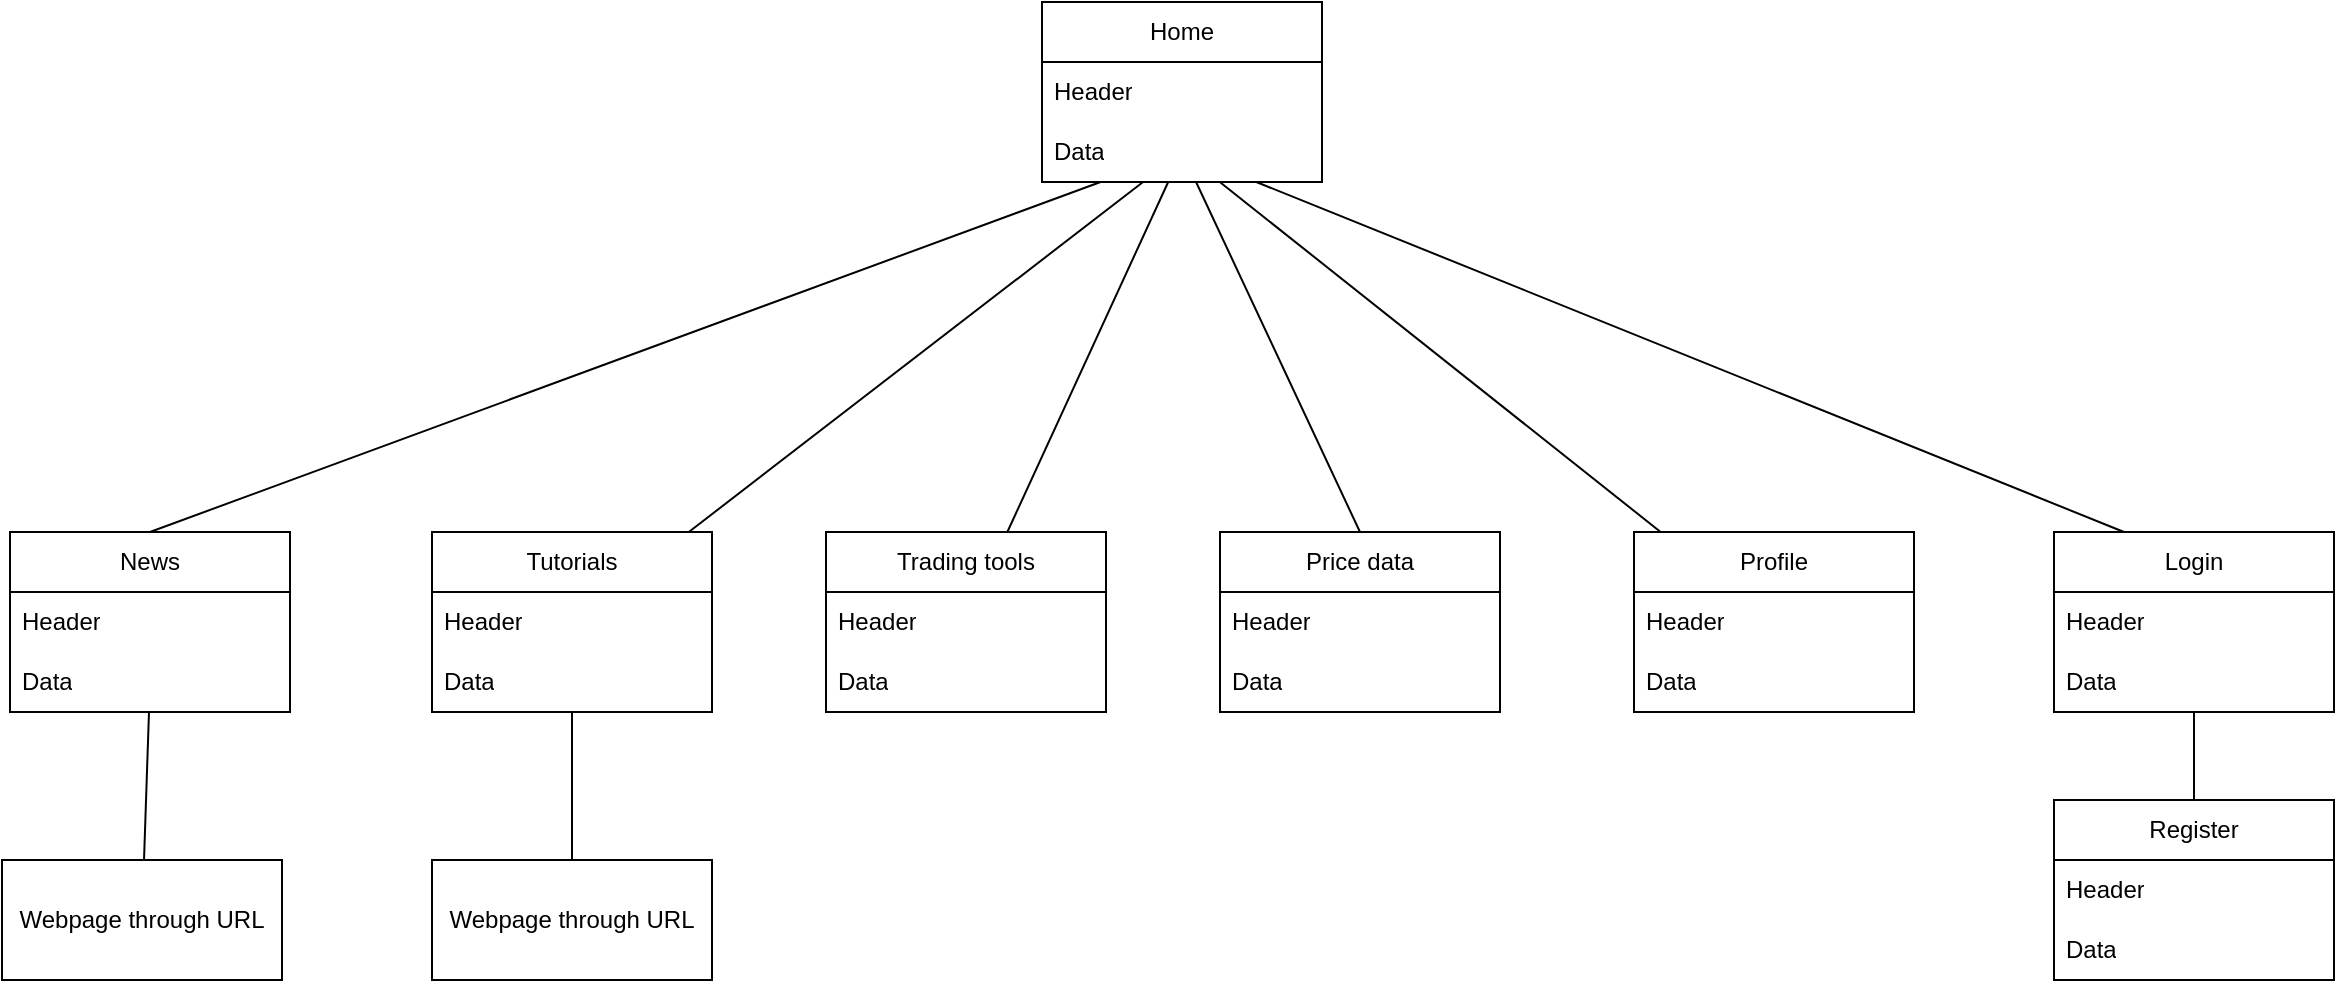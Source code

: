<mxfile version="24.8.0">
  <diagram name="Page-1" id="2c0d36ab-eaac-3732-788b-9136903baeff">
    <mxGraphModel dx="2020" dy="1141" grid="0" gridSize="10" guides="1" tooltips="1" connect="1" arrows="1" fold="1" page="1" pageScale="1.5" pageWidth="1169" pageHeight="827" background="none" math="0" shadow="0">
      <root>
        <mxCell id="0" />
        <mxCell id="1" parent="0" />
        <mxCell id="m6vJyzgIwQEb5SdXTinM-123" value="Home" style="swimlane;fontStyle=0;childLayout=stackLayout;horizontal=1;startSize=30;horizontalStack=0;resizeParent=1;resizeParentMax=0;resizeLast=0;collapsible=1;marginBottom=0;whiteSpace=wrap;html=1;" vertex="1" parent="1">
          <mxGeometry x="888" y="191" width="140" height="90" as="geometry" />
        </mxCell>
        <mxCell id="m6vJyzgIwQEb5SdXTinM-124" value="Header" style="text;strokeColor=none;fillColor=none;align=left;verticalAlign=middle;spacingLeft=4;spacingRight=4;overflow=hidden;points=[[0,0.5],[1,0.5]];portConstraint=eastwest;rotatable=0;whiteSpace=wrap;html=1;" vertex="1" parent="m6vJyzgIwQEb5SdXTinM-123">
          <mxGeometry y="30" width="140" height="30" as="geometry" />
        </mxCell>
        <mxCell id="m6vJyzgIwQEb5SdXTinM-125" value="Data" style="text;strokeColor=none;fillColor=none;align=left;verticalAlign=middle;spacingLeft=4;spacingRight=4;overflow=hidden;points=[[0,0.5],[1,0.5]];portConstraint=eastwest;rotatable=0;whiteSpace=wrap;html=1;" vertex="1" parent="m6vJyzgIwQEb5SdXTinM-123">
          <mxGeometry y="60" width="140" height="30" as="geometry" />
        </mxCell>
        <mxCell id="m6vJyzgIwQEb5SdXTinM-127" value="News" style="swimlane;fontStyle=0;childLayout=stackLayout;horizontal=1;startSize=30;horizontalStack=0;resizeParent=1;resizeParentMax=0;resizeLast=0;collapsible=1;marginBottom=0;whiteSpace=wrap;html=1;" vertex="1" parent="1">
          <mxGeometry x="372" y="456" width="140" height="90" as="geometry" />
        </mxCell>
        <mxCell id="m6vJyzgIwQEb5SdXTinM-128" value="Header" style="text;strokeColor=none;fillColor=none;align=left;verticalAlign=middle;spacingLeft=4;spacingRight=4;overflow=hidden;points=[[0,0.5],[1,0.5]];portConstraint=eastwest;rotatable=0;whiteSpace=wrap;html=1;" vertex="1" parent="m6vJyzgIwQEb5SdXTinM-127">
          <mxGeometry y="30" width="140" height="30" as="geometry" />
        </mxCell>
        <mxCell id="m6vJyzgIwQEb5SdXTinM-129" value="Data" style="text;strokeColor=none;fillColor=none;align=left;verticalAlign=middle;spacingLeft=4;spacingRight=4;overflow=hidden;points=[[0,0.5],[1,0.5]];portConstraint=eastwest;rotatable=0;whiteSpace=wrap;html=1;" vertex="1" parent="m6vJyzgIwQEb5SdXTinM-127">
          <mxGeometry y="60" width="140" height="30" as="geometry" />
        </mxCell>
        <mxCell id="m6vJyzgIwQEb5SdXTinM-134" value="Tutorials" style="swimlane;fontStyle=0;childLayout=stackLayout;horizontal=1;startSize=30;horizontalStack=0;resizeParent=1;resizeParentMax=0;resizeLast=0;collapsible=1;marginBottom=0;whiteSpace=wrap;html=1;" vertex="1" parent="1">
          <mxGeometry x="583" y="456" width="140" height="90" as="geometry" />
        </mxCell>
        <mxCell id="m6vJyzgIwQEb5SdXTinM-135" value="Header" style="text;strokeColor=none;fillColor=none;align=left;verticalAlign=middle;spacingLeft=4;spacingRight=4;overflow=hidden;points=[[0,0.5],[1,0.5]];portConstraint=eastwest;rotatable=0;whiteSpace=wrap;html=1;" vertex="1" parent="m6vJyzgIwQEb5SdXTinM-134">
          <mxGeometry y="30" width="140" height="30" as="geometry" />
        </mxCell>
        <mxCell id="m6vJyzgIwQEb5SdXTinM-136" value="Data" style="text;strokeColor=none;fillColor=none;align=left;verticalAlign=middle;spacingLeft=4;spacingRight=4;overflow=hidden;points=[[0,0.5],[1,0.5]];portConstraint=eastwest;rotatable=0;whiteSpace=wrap;html=1;" vertex="1" parent="m6vJyzgIwQEb5SdXTinM-134">
          <mxGeometry y="60" width="140" height="30" as="geometry" />
        </mxCell>
        <mxCell id="m6vJyzgIwQEb5SdXTinM-137" value="Trading tools" style="swimlane;fontStyle=0;childLayout=stackLayout;horizontal=1;startSize=30;horizontalStack=0;resizeParent=1;resizeParentMax=0;resizeLast=0;collapsible=1;marginBottom=0;whiteSpace=wrap;html=1;" vertex="1" parent="1">
          <mxGeometry x="780" y="456" width="140" height="90" as="geometry" />
        </mxCell>
        <mxCell id="m6vJyzgIwQEb5SdXTinM-138" value="Header" style="text;strokeColor=none;fillColor=none;align=left;verticalAlign=middle;spacingLeft=4;spacingRight=4;overflow=hidden;points=[[0,0.5],[1,0.5]];portConstraint=eastwest;rotatable=0;whiteSpace=wrap;html=1;" vertex="1" parent="m6vJyzgIwQEb5SdXTinM-137">
          <mxGeometry y="30" width="140" height="30" as="geometry" />
        </mxCell>
        <mxCell id="m6vJyzgIwQEb5SdXTinM-139" value="Data" style="text;strokeColor=none;fillColor=none;align=left;verticalAlign=middle;spacingLeft=4;spacingRight=4;overflow=hidden;points=[[0,0.5],[1,0.5]];portConstraint=eastwest;rotatable=0;whiteSpace=wrap;html=1;" vertex="1" parent="m6vJyzgIwQEb5SdXTinM-137">
          <mxGeometry y="60" width="140" height="30" as="geometry" />
        </mxCell>
        <mxCell id="m6vJyzgIwQEb5SdXTinM-140" value="Price data" style="swimlane;fontStyle=0;childLayout=stackLayout;horizontal=1;startSize=30;horizontalStack=0;resizeParent=1;resizeParentMax=0;resizeLast=0;collapsible=1;marginBottom=0;whiteSpace=wrap;html=1;" vertex="1" parent="1">
          <mxGeometry x="977" y="456" width="140" height="90" as="geometry" />
        </mxCell>
        <mxCell id="m6vJyzgIwQEb5SdXTinM-141" value="Header" style="text;strokeColor=none;fillColor=none;align=left;verticalAlign=middle;spacingLeft=4;spacingRight=4;overflow=hidden;points=[[0,0.5],[1,0.5]];portConstraint=eastwest;rotatable=0;whiteSpace=wrap;html=1;" vertex="1" parent="m6vJyzgIwQEb5SdXTinM-140">
          <mxGeometry y="30" width="140" height="30" as="geometry" />
        </mxCell>
        <mxCell id="m6vJyzgIwQEb5SdXTinM-142" value="Data" style="text;strokeColor=none;fillColor=none;align=left;verticalAlign=middle;spacingLeft=4;spacingRight=4;overflow=hidden;points=[[0,0.5],[1,0.5]];portConstraint=eastwest;rotatable=0;whiteSpace=wrap;html=1;" vertex="1" parent="m6vJyzgIwQEb5SdXTinM-140">
          <mxGeometry y="60" width="140" height="30" as="geometry" />
        </mxCell>
        <mxCell id="m6vJyzgIwQEb5SdXTinM-143" value="Profile" style="swimlane;fontStyle=0;childLayout=stackLayout;horizontal=1;startSize=30;horizontalStack=0;resizeParent=1;resizeParentMax=0;resizeLast=0;collapsible=1;marginBottom=0;whiteSpace=wrap;html=1;" vertex="1" parent="1">
          <mxGeometry x="1184" y="456" width="140" height="90" as="geometry" />
        </mxCell>
        <mxCell id="m6vJyzgIwQEb5SdXTinM-144" value="Header" style="text;strokeColor=none;fillColor=none;align=left;verticalAlign=middle;spacingLeft=4;spacingRight=4;overflow=hidden;points=[[0,0.5],[1,0.5]];portConstraint=eastwest;rotatable=0;whiteSpace=wrap;html=1;" vertex="1" parent="m6vJyzgIwQEb5SdXTinM-143">
          <mxGeometry y="30" width="140" height="30" as="geometry" />
        </mxCell>
        <mxCell id="m6vJyzgIwQEb5SdXTinM-145" value="Data" style="text;strokeColor=none;fillColor=none;align=left;verticalAlign=middle;spacingLeft=4;spacingRight=4;overflow=hidden;points=[[0,0.5],[1,0.5]];portConstraint=eastwest;rotatable=0;whiteSpace=wrap;html=1;" vertex="1" parent="m6vJyzgIwQEb5SdXTinM-143">
          <mxGeometry y="60" width="140" height="30" as="geometry" />
        </mxCell>
        <mxCell id="m6vJyzgIwQEb5SdXTinM-146" value="Login" style="swimlane;fontStyle=0;childLayout=stackLayout;horizontal=1;startSize=30;horizontalStack=0;resizeParent=1;resizeParentMax=0;resizeLast=0;collapsible=1;marginBottom=0;whiteSpace=wrap;html=1;" vertex="1" parent="1">
          <mxGeometry x="1394" y="456" width="140" height="90" as="geometry" />
        </mxCell>
        <mxCell id="m6vJyzgIwQEb5SdXTinM-147" value="Header" style="text;strokeColor=none;fillColor=none;align=left;verticalAlign=middle;spacingLeft=4;spacingRight=4;overflow=hidden;points=[[0,0.5],[1,0.5]];portConstraint=eastwest;rotatable=0;whiteSpace=wrap;html=1;" vertex="1" parent="m6vJyzgIwQEb5SdXTinM-146">
          <mxGeometry y="30" width="140" height="30" as="geometry" />
        </mxCell>
        <mxCell id="m6vJyzgIwQEb5SdXTinM-148" value="Data" style="text;strokeColor=none;fillColor=none;align=left;verticalAlign=middle;spacingLeft=4;spacingRight=4;overflow=hidden;points=[[0,0.5],[1,0.5]];portConstraint=eastwest;rotatable=0;whiteSpace=wrap;html=1;" vertex="1" parent="m6vJyzgIwQEb5SdXTinM-146">
          <mxGeometry y="60" width="140" height="30" as="geometry" />
        </mxCell>
        <mxCell id="m6vJyzgIwQEb5SdXTinM-154" value="" style="endArrow=none;html=1;rounded=0;exitX=0.5;exitY=0;exitDx=0;exitDy=0;" edge="1" parent="1" source="m6vJyzgIwQEb5SdXTinM-127" target="m6vJyzgIwQEb5SdXTinM-125">
          <mxGeometry width="50" height="50" relative="1" as="geometry">
            <mxPoint x="851" y="708" as="sourcePoint" />
            <mxPoint x="784" y="318" as="targetPoint" />
          </mxGeometry>
        </mxCell>
        <mxCell id="m6vJyzgIwQEb5SdXTinM-155" value="" style="endArrow=none;html=1;rounded=0;" edge="1" parent="1" source="m6vJyzgIwQEb5SdXTinM-134" target="m6vJyzgIwQEb5SdXTinM-125">
          <mxGeometry width="50" height="50" relative="1" as="geometry">
            <mxPoint x="851" y="708" as="sourcePoint" />
            <mxPoint x="901" y="658" as="targetPoint" />
          </mxGeometry>
        </mxCell>
        <mxCell id="m6vJyzgIwQEb5SdXTinM-156" value="" style="endArrow=none;html=1;rounded=0;" edge="1" parent="1" source="m6vJyzgIwQEb5SdXTinM-137" target="m6vJyzgIwQEb5SdXTinM-125">
          <mxGeometry width="50" height="50" relative="1" as="geometry">
            <mxPoint x="851" y="708" as="sourcePoint" />
            <mxPoint x="901" y="658" as="targetPoint" />
          </mxGeometry>
        </mxCell>
        <mxCell id="m6vJyzgIwQEb5SdXTinM-157" value="" style="endArrow=none;html=1;rounded=0;exitX=0.5;exitY=0;exitDx=0;exitDy=0;" edge="1" parent="1" source="m6vJyzgIwQEb5SdXTinM-140" target="m6vJyzgIwQEb5SdXTinM-125">
          <mxGeometry width="50" height="50" relative="1" as="geometry">
            <mxPoint x="851" y="708" as="sourcePoint" />
            <mxPoint x="901" y="658" as="targetPoint" />
          </mxGeometry>
        </mxCell>
        <mxCell id="m6vJyzgIwQEb5SdXTinM-158" value="" style="endArrow=none;html=1;rounded=0;" edge="1" parent="1" source="m6vJyzgIwQEb5SdXTinM-143" target="m6vJyzgIwQEb5SdXTinM-125">
          <mxGeometry width="50" height="50" relative="1" as="geometry">
            <mxPoint x="851" y="708" as="sourcePoint" />
            <mxPoint x="901" y="658" as="targetPoint" />
          </mxGeometry>
        </mxCell>
        <mxCell id="m6vJyzgIwQEb5SdXTinM-159" value="" style="endArrow=none;html=1;rounded=0;exitX=0.25;exitY=0;exitDx=0;exitDy=0;" edge="1" parent="1" source="m6vJyzgIwQEb5SdXTinM-146" target="m6vJyzgIwQEb5SdXTinM-125">
          <mxGeometry width="50" height="50" relative="1" as="geometry">
            <mxPoint x="851" y="708" as="sourcePoint" />
            <mxPoint x="901" y="658" as="targetPoint" />
          </mxGeometry>
        </mxCell>
        <mxCell id="m6vJyzgIwQEb5SdXTinM-161" value="Webpage through URL" style="rounded=0;whiteSpace=wrap;html=1;" vertex="1" parent="1">
          <mxGeometry x="368" y="620" width="140" height="60" as="geometry" />
        </mxCell>
        <mxCell id="m6vJyzgIwQEb5SdXTinM-162" value="Webpage through URL" style="rounded=0;whiteSpace=wrap;html=1;" vertex="1" parent="1">
          <mxGeometry x="583" y="620" width="140" height="60" as="geometry" />
        </mxCell>
        <mxCell id="m6vJyzgIwQEb5SdXTinM-163" value="" style="endArrow=none;html=1;rounded=0;" edge="1" parent="1" source="m6vJyzgIwQEb5SdXTinM-161" target="m6vJyzgIwQEb5SdXTinM-129">
          <mxGeometry width="50" height="50" relative="1" as="geometry">
            <mxPoint x="851" y="708" as="sourcePoint" />
            <mxPoint x="901" y="658" as="targetPoint" />
          </mxGeometry>
        </mxCell>
        <mxCell id="m6vJyzgIwQEb5SdXTinM-164" value="" style="endArrow=none;html=1;rounded=0;" edge="1" parent="1" source="m6vJyzgIwQEb5SdXTinM-162" target="m6vJyzgIwQEb5SdXTinM-136">
          <mxGeometry width="50" height="50" relative="1" as="geometry">
            <mxPoint x="851" y="708" as="sourcePoint" />
            <mxPoint x="901" y="658" as="targetPoint" />
          </mxGeometry>
        </mxCell>
        <mxCell id="m6vJyzgIwQEb5SdXTinM-165" value="Register" style="swimlane;fontStyle=0;childLayout=stackLayout;horizontal=1;startSize=30;horizontalStack=0;resizeParent=1;resizeParentMax=0;resizeLast=0;collapsible=1;marginBottom=0;whiteSpace=wrap;html=1;" vertex="1" parent="1">
          <mxGeometry x="1394" y="590" width="140" height="90" as="geometry" />
        </mxCell>
        <mxCell id="m6vJyzgIwQEb5SdXTinM-166" value="Header" style="text;strokeColor=none;fillColor=none;align=left;verticalAlign=middle;spacingLeft=4;spacingRight=4;overflow=hidden;points=[[0,0.5],[1,0.5]];portConstraint=eastwest;rotatable=0;whiteSpace=wrap;html=1;" vertex="1" parent="m6vJyzgIwQEb5SdXTinM-165">
          <mxGeometry y="30" width="140" height="30" as="geometry" />
        </mxCell>
        <mxCell id="m6vJyzgIwQEb5SdXTinM-167" value="Data" style="text;strokeColor=none;fillColor=none;align=left;verticalAlign=middle;spacingLeft=4;spacingRight=4;overflow=hidden;points=[[0,0.5],[1,0.5]];portConstraint=eastwest;rotatable=0;whiteSpace=wrap;html=1;" vertex="1" parent="m6vJyzgIwQEb5SdXTinM-165">
          <mxGeometry y="60" width="140" height="30" as="geometry" />
        </mxCell>
        <mxCell id="m6vJyzgIwQEb5SdXTinM-168" value="" style="endArrow=none;html=1;rounded=0;" edge="1" parent="1" source="m6vJyzgIwQEb5SdXTinM-165" target="m6vJyzgIwQEb5SdXTinM-148">
          <mxGeometry width="50" height="50" relative="1" as="geometry">
            <mxPoint x="851" y="708" as="sourcePoint" />
            <mxPoint x="901" y="658" as="targetPoint" />
          </mxGeometry>
        </mxCell>
      </root>
    </mxGraphModel>
  </diagram>
</mxfile>
